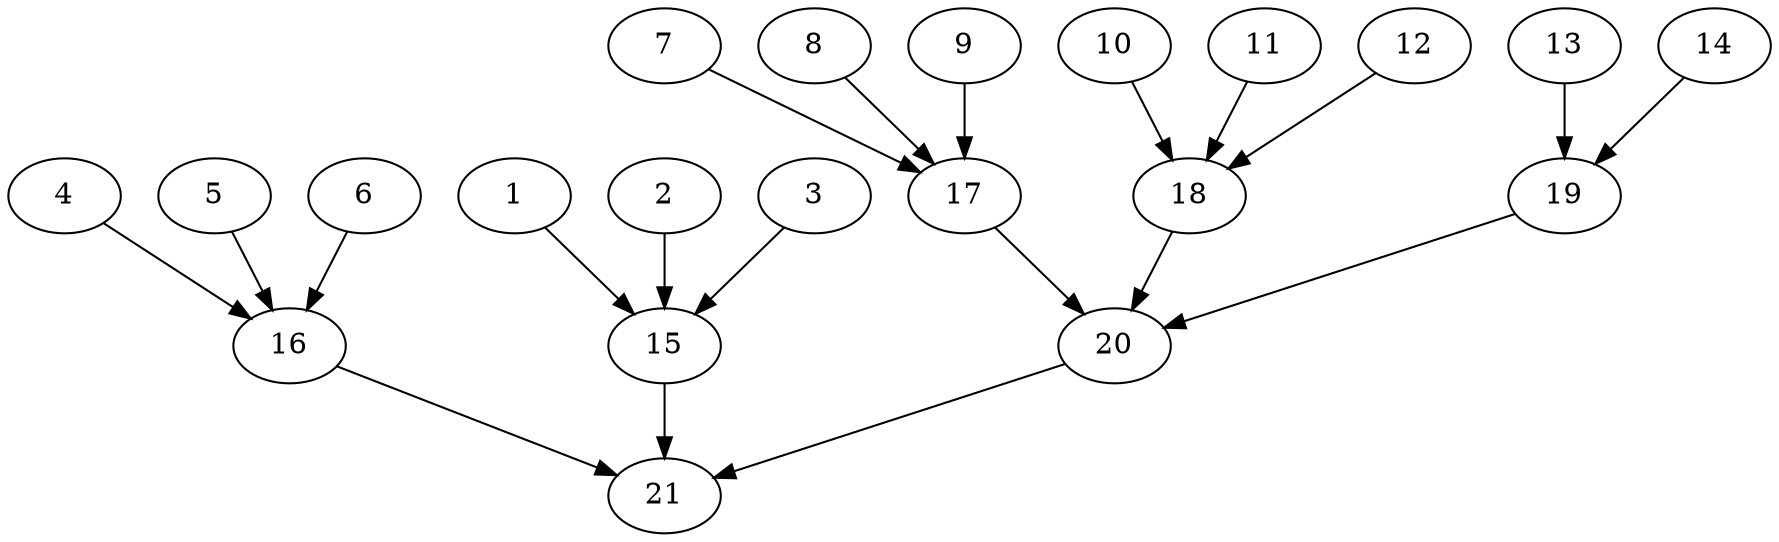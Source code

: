 digraph "InTree-Balanced-MaxBf-3_Nodes_21_CCR_0.10_WeightType_Random" {
	1	 [Weight=39];
	15	 [Weight=98];
	1 -> 15	 [Weight=8];
	2	 [Weight=49];
	2 -> 15	 [Weight=6];
	3	 [Weight=78];
	3 -> 15	 [Weight=4];
	4	 [Weight=98];
	16	 [Weight=98];
	4 -> 16	 [Weight=5];
	5	 [Weight=29];
	5 -> 16	 [Weight=3];
	6	 [Weight=78];
	6 -> 16	 [Weight=9];
	7	 [Weight=29];
	17	 [Weight=49];
	7 -> 17	 [Weight=10];
	8	 [Weight=98];
	8 -> 17	 [Weight=7];
	9	 [Weight=78];
	9 -> 17	 [Weight=6];
	10	 [Weight=49];
	18	 [Weight=20];
	10 -> 18	 [Weight=7];
	11	 [Weight=59];
	11 -> 18	 [Weight=9];
	12	 [Weight=20];
	12 -> 18	 [Weight=9];
	13	 [Weight=98];
	19	 [Weight=59];
	13 -> 19	 [Weight=2];
	14	 [Weight=29];
	14 -> 19	 [Weight=8];
	21	 [Weight=68];
	15 -> 21	 [Weight=9];
	16 -> 21	 [Weight=2];
	20	 [Weight=98];
	17 -> 20	 [Weight=9];
	18 -> 20	 [Weight=5];
	19 -> 20	 [Weight=9];
	20 -> 21	 [Weight=5];
}

